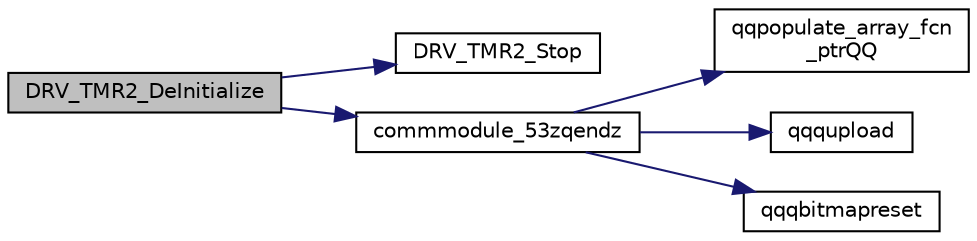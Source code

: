 digraph "DRV_TMR2_DeInitialize"
{
  edge [fontname="Helvetica",fontsize="10",labelfontname="Helvetica",labelfontsize="10"];
  node [fontname="Helvetica",fontsize="10",shape=record];
  rankdir="LR";
  Node328 [label="DRV_TMR2_DeInitialize",height=0.2,width=0.4,color="black", fillcolor="grey75", style="filled", fontcolor="black"];
  Node328 -> Node329 [color="midnightblue",fontsize="10",style="solid",fontname="Helvetica"];
  Node329 [label="DRV_TMR2_Stop",height=0.2,width=0.4,color="black", fillcolor="white", style="filled",URL="$inszt__commmodule_8c.html#a5550ce18516aa407adb3735048178a5a"];
  Node328 -> Node330 [color="midnightblue",fontsize="10",style="solid",fontname="Helvetica"];
  Node330 [label="commmodule_53zqendz",height=0.2,width=0.4,color="black", fillcolor="white", style="filled",URL="$inszt__commmodule_8c.html#a96db1778e1f6c4e3f62a377955563ded"];
  Node330 -> Node331 [color="midnightblue",fontsize="10",style="solid",fontname="Helvetica"];
  Node331 [label="qqpopulate_array_fcn\l_ptrQQ",height=0.2,width=0.4,color="black", fillcolor="white", style="filled",URL="$inszt__commmodule_8c.html#a4ad6fa1bb94fc1c3ac2dc30925106081"];
  Node330 -> Node332 [color="midnightblue",fontsize="10",style="solid",fontname="Helvetica"];
  Node332 [label="qqqupload",height=0.2,width=0.4,color="black", fillcolor="white", style="filled",URL="$inszt__commmodule_8c.html#a109761d7f84a96b5606e507bace276b5"];
  Node330 -> Node333 [color="midnightblue",fontsize="10",style="solid",fontname="Helvetica"];
  Node333 [label="qqqbitmapreset",height=0.2,width=0.4,color="black", fillcolor="white", style="filled",URL="$inszt__commmodule_8c.html#a5688fceaed93ba591e78ee15ccb0187f"];
}
